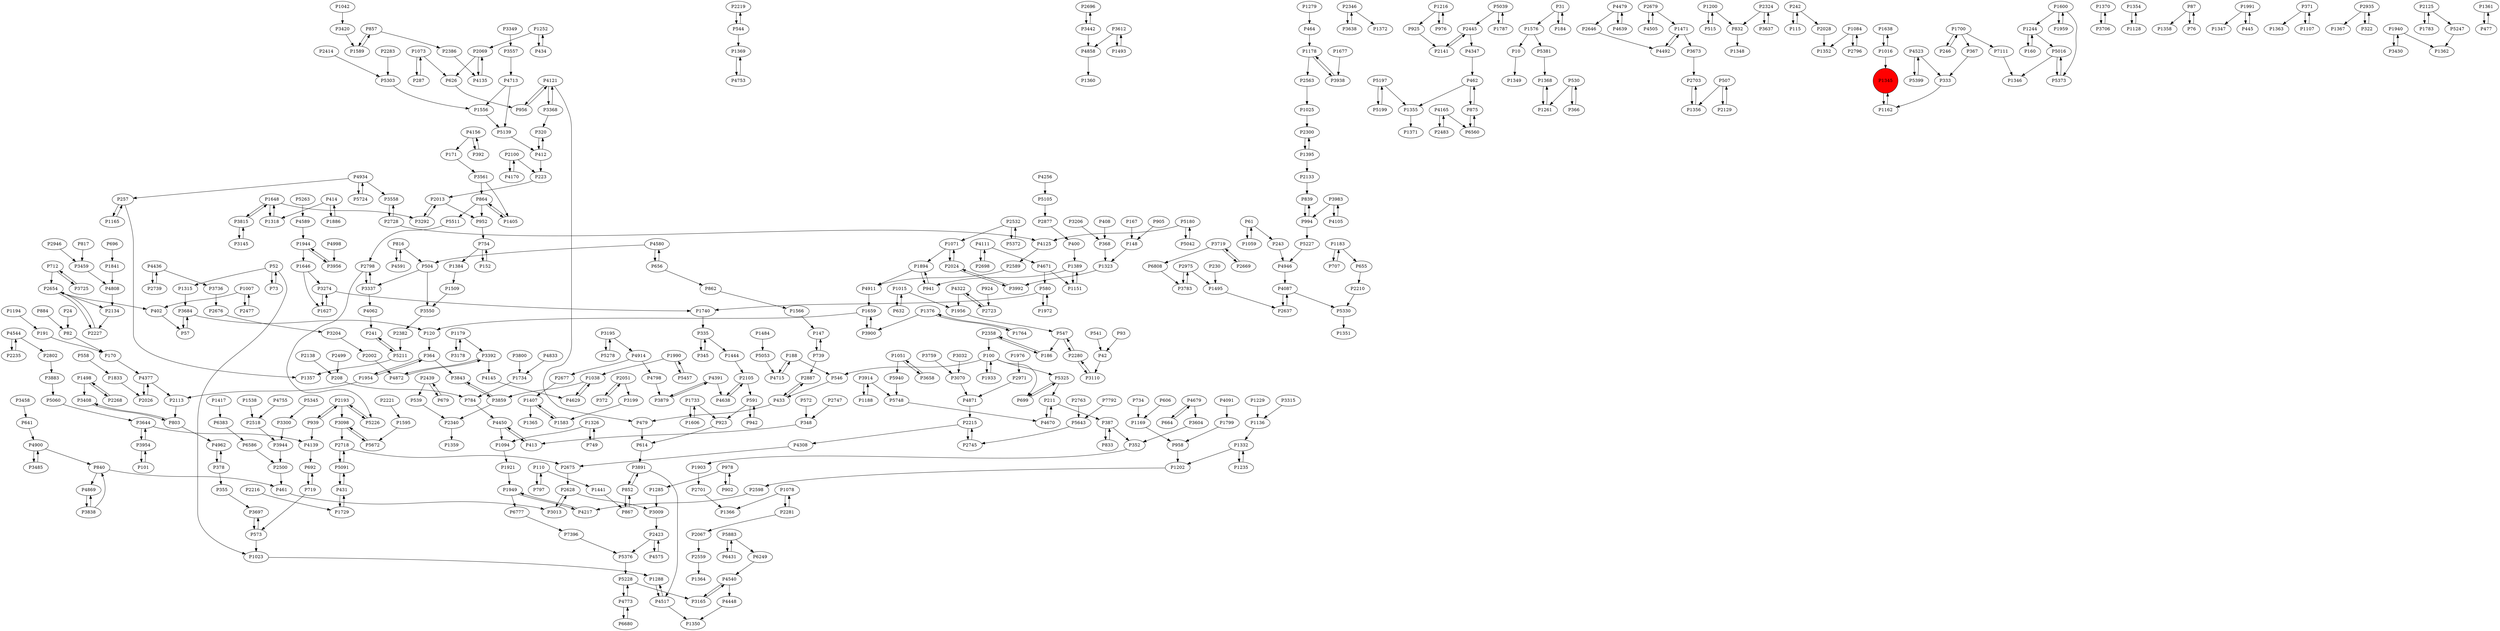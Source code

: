 digraph {
	P1498 -> P3408
	P1921 -> P1949
	P1648 -> P3815
	P2971 -> P4871
	P2728 -> P3558
	P591 -> P923
	P1315 -> P3684
	P2219 -> P544
	P5325 -> P699
	P2358 -> P100
	P816 -> P4591
	P368 -> P1323
	P5303 -> P1556
	P4962 -> P378
	P2802 -> P3883
	P2696 -> P3442
	P1007 -> P2477
	P6680 -> P4773
	P2300 -> P1395
	P3420 -> P1589
	P2346 -> P3638
	P3992 -> P2024
	P1165 -> P257
	P958 -> P1202
	P5197 -> P5199
	P4436 -> P3736
	P31 -> P1576
	P504 -> P3337
	P864 -> P5511
	P4575 -> P2423
	P3195 -> P5278
	P3783 -> P2975
	P939 -> P2193
	P3195 -> P4914
	P2703 -> P1356
	P816 -> P504
	P1646 -> P3274
	P1007 -> P402
	P167 -> P148
	P839 -> P994
	P5042 -> P5180
	P1376 -> P1764
	P3838 -> P840
	P2002 -> P4872
	P832 -> P1348
	P1252 -> P434
	P242 -> P115
	P4105 -> P3983
	P840 -> P461
	P2654 -> P2134
	P2141 -> P2445
	P4448 -> P1350
	P3954 -> P101
	P1638 -> P1016
	P5060 -> P3644
	P2701 -> P1366
	P2728 -> P4125
	P4391 -> P4638
	P1677 -> P3938
	P3900 -> P1659
	P4871 -> P2215
	P2134 -> P2227
	P3719 -> P6808
	P52 -> P1315
	P4377 -> P2113
	P1059 -> P61
	P4544 -> P2802
	P364 -> P1954
	P5376 -> P5228
	P2676 -> P3204
	P2679 -> P4505
	P530 -> P366
	P3883 -> P5060
	P335 -> P1444
	P5039 -> P1787
	P1179 -> P3392
	P5643 -> P2745
	P754 -> P1384
	P184 -> P31
	P1384 -> P1509
	P656 -> P862
	P1370 -> P3706
	P1355 -> P1371
	P1389 -> P1151
	P2227 -> P2654
	P2439 -> P539
	P5016 -> P5373
	P3891 -> P852
	P5199 -> P5197
	P4087 -> P2637
	P1354 -> P1128
	P1894 -> P941
	P4833 -> P1734
	P5373 -> P5016
	P739 -> P147
	P3199 -> P1583
	P42 -> P3110
	P1235 -> P1332
	P4121 -> P479
	P712 -> P2654
	P6431 -> P5883
	P3274 -> P1627
	P4125 -> P2589
	P2193 -> P5226
	P2382 -> P5211
	P160 -> P1244
	P2423 -> P5376
	P1471 -> P3673
	P4517 -> P1288
	P246 -> P1700
	P696 -> P1841
	P2281 -> P2067
	P414 -> P1318
	P5748 -> P4670
	P2423 -> P4575
	P803 -> P4962
	P3914 -> P1188
	P355 -> P3697
	P4217 -> P1949
	P1493 -> P3612
	P431 -> P1729
	P719 -> P573
	P2532 -> P5372
	P1509 -> P3550
	P1188 -> P3914
	P364 -> P3843
	P875 -> P6560
	P87 -> P1358
	P1600 -> P5373
	P547 -> P2280
	P412 -> P223
	P3644 -> P3954
	P4773 -> P6680
	P1073 -> P287
	P1991 -> P1347
	P3458 -> P641
	P862 -> P1566
	P378 -> P4962
	P4347 -> P462
	P867 -> P852
	P461 -> P3013
	P1071 -> P1894
	P2346 -> P1372
	P1949 -> P6777
	P1216 -> P925
	P371 -> P1363
	P2026 -> P4377
	P5016 -> P1346
	P4798 -> P3879
	P923 -> P614
	P864 -> P952
	P2563 -> P1025
	P857 -> P2386
	P1956 -> P547
	P994 -> P839
	P7396 -> P5376
	P100 -> P1933
	P952 -> P754
	P626 -> P956
	P367 -> P333
	P2105 -> P4638
	P387 -> P352
	P5226 -> P2193
	P1764 -> P1376
	P2268 -> P1498
	P352 -> P1903
	P2340 -> P1359
	P2280 -> P547
	P3337 -> P2798
	P2975 -> P1495
	P1200 -> P832
	P101 -> P3954
	P5278 -> P3195
	P4544 -> P2235
	P6586 -> P2500
	P1700 -> P246
	P3165 -> P4540
	P412 -> P320
	P1648 -> P3292
	P4934 -> P257
	P52 -> P73
	P1576 -> P10
	P4523 -> P333
	P3110 -> P2280
	P152 -> P754
	P3684 -> P120
	P2798 -> P3337
	P2935 -> P1367
	P4139 -> P692
	P3442 -> P2696
	P4540 -> P4448
	P4492 -> P1471
	P413 -> P4450
	P2628 -> P3013
	P4946 -> P4087
	P1051 -> P3658
	P2975 -> P3783
	P539 -> P2340
	P884 -> P82
	P1659 -> P3900
	P5511 -> P2798
	P3938 -> P1178
	P4638 -> P2105
	P994 -> P5227
	P5197 -> P1355
	P573 -> P3697
	P1740 -> P335
	P541 -> P42
	P387 -> P833
	P1538 -> P2518
	P2324 -> P832
	P1959 -> P1600
	P1933 -> P100
	P5372 -> P2532
	P3800 -> P1734
	P1733 -> P923
	P4170 -> P2100
	P4715 -> P188
	P5330 -> P1351
	P1183 -> P655
	P734 -> P1169
	P4713 -> P1556
	P1162 -> P1345
	P1498 -> P2268
	P3697 -> P573
	P3009 -> P2423
	P2935 -> P322
	P3838 -> P4869
	P110 -> P1441
	P2028 -> P1352
	P345 -> P335
	P3558 -> P2728
	P2069 -> P626
	P4934 -> P3558
	P2739 -> P4436
	P4145 -> P4629
	P902 -> P978
	P4377 -> P2026
	P4858 -> P1360
	P322 -> P2935
	P87 -> P76
	P2877 -> P400
	P1627 -> P3274
	P1025 -> P2300
	P606 -> P1169
	P580 -> P1740
	P1332 -> P1202
	P1903 -> P2701
	P1405 -> P864
	P580 -> P1972
	P1178 -> P3938
	P5091 -> P2718
	P515 -> P1200
	P5228 -> P4773
	P3719 -> P2669
	P1576 -> P5381
	P2013 -> P3292
	P333 -> P1162
	P1107 -> P371
	P3274 -> P1740
	P840 -> P4869
	P2518 -> P3944
	P1886 -> P414
	P976 -> P1216
	P1734 -> P784
	P4755 -> P2518
	P1566 -> P147
	P1094 -> P1921
	P1183 -> P707
	P2193 -> P3098
	P2113 -> P803
	P5105 -> P2877
	P171 -> P3561
	P3638 -> P2346
	P3983 -> P994
	P61 -> P243
	P186 -> P2358
	P3658 -> P1051
	P797 -> P110
	P3612 -> P1493
	P57 -> P3684
	P5180 -> P5042
	P1589 -> P857
	P1178 -> P2563
	P504 -> P3550
	P1084 -> P2796
	P230 -> P1495
	P3612 -> P4858
	P4679 -> P664
	P1833 -> P2026
	P392 -> P4156
	P4135 -> P2069
	P2747 -> P348
	P5724 -> P4934
	P2483 -> P4165
	P5228 -> P3165
	P3684 -> P57
	P5325 -> P211
	P6383 -> P6586
	P2105 -> P591
	P462 -> P875
	P371 -> P1107
	P875 -> P462
	P4872 -> P3392
	P241 -> P5211
	P2589 -> P4911
	P4087 -> P5330
	P4869 -> P3838
	P2215 -> P2745
	P4436 -> P2739
	P1261 -> P1368
	P1940 -> P1362
	P100 -> P699
	P1700 -> P7111
	P2532 -> P1071
	P2654 -> P2227
	P3706 -> P1370
	P942 -> P591
	P3604 -> P352
	P3983 -> P4105
	P2283 -> P5303
	P655 -> P2210
	P572 -> P348
	P3815 -> P3145
	P3954 -> P3644
	P3098 -> P2718
	P3944 -> P2500
	P5883 -> P6249
	P2051 -> P3199
	P335 -> P345
	P4165 -> P2483
	P2646 -> P4492
	P208 -> P784
	P400 -> P1389
	P147 -> P739
	P1202 -> P2598
	P2013 -> P952
	P3430 -> P1940
	P1395 -> P2133
	P924 -> P2723
	P3736 -> P2676
	P3408 -> P803
	P3032 -> P3070
	P4591 -> P816
	P1023 -> P1288
	P2100 -> P4170
	P4934 -> P5724
	P1583 -> P1407
	P2215 -> P4308
	P3879 -> P4391
	P1729 -> P431
	P4165 -> P6560
	P5211 -> P1357
	P1051 -> P5940
	P3759 -> P3070
	P348 -> P413
	P1318 -> P1648
	P1700 -> P367
	P2669 -> P3719
	P2216 -> P1729
	P188 -> P546
	P100 -> P546
	P3315 -> P1136
	P93 -> P42
	P1894 -> P4911
	P1799 -> P958
	P2718 -> P2675
	P4713 -> P5139
	P4479 -> P2646
	P3392 -> P4872
	P1733 -> P1606
	P2598 -> P4217
	P3337 -> P4062
	P1990 -> P1038
	P1038 -> P4629
	P1361 -> P477
	P3368 -> P320
	P3914 -> P5748
	P3815 -> P1648
	P414 -> P1886
	P462 -> P1355
	P1783 -> P2125
	P2745 -> P2215
	P1015 -> P1956
	P2386 -> P4135
	P5039 -> P2445
	P434 -> P1252
	P507 -> P1356
	P2500 -> P461
	P1556 -> P5139
	P1252 -> P2069
	P3859 -> P2340
	P817 -> P3459
	P3204 -> P2002
	P864 -> P1405
	P1659 -> P120
	P148 -> P1323
	P100 -> P5325
	P2281 -> P1078
	P5883 -> P6431
	P1084 -> P1352
	P4911 -> P1659
	P1015 -> P632
	P188 -> P4715
	P1787 -> P5039
	P1326 -> P749
	P905 -> P148
	P431 -> P5091
	P784 -> P4450
	P2439 -> P679
	P5227 -> P4946
	P2024 -> P3992
	P2718 -> P5091
	P4900 -> P840
	P4998 -> P3956
	P2887 -> P433
	P1326 -> P1094
	P2193 -> P939
	P3725 -> P712
	P1244 -> P160
	P530 -> P1261
	P1595 -> P5672
	P1648 -> P1318
	P4580 -> P656
	P76 -> P87
	P2763 -> P5643
	P3557 -> P4713
	P320 -> P412
	P1136 -> P1332
	P402 -> P57
	P2477 -> P1007
	P4589 -> P1944
	P5053 -> P4715
	P4111 -> P2698
	P61 -> P1059
	P1949 -> P4217
	P573 -> P1023
	P5381 -> P1368
	P3442 -> P4858
	P1368 -> P1261
	P4629 -> P1038
	P2280 -> P3110
	P4091 -> P1799
	P3485 -> P4900
	P2698 -> P4111
	P4580 -> P504
	P1441 -> P867
	P1244 -> P5016
	P2798 -> P5226
	P978 -> P902
	P257 -> P1165
	P1279 -> P464
	P3013 -> P2628
	P3145 -> P3815
	P3070 -> P4871
	P978 -> P1285
	P4773 -> P5228
	P707 -> P1183
	P1016 -> P1345
	P3673 -> P2703
	P4450 -> P413
	P2559 -> P1364
	P1600 -> P1959
	P5457 -> P1990
	P4517 -> P1350
	P2024 -> P1071
	P1954 -> P2113
	P3459 -> P4808
	P2358 -> P186
	P3956 -> P1944
	P546 -> P433
	P52 -> P1023
	P1495 -> P2637
	P211 -> P387
	P2445 -> P4347
	P1078 -> P1366
	P1395 -> P2300
	P6777 -> P7396
	P1332 -> P1235
	P4322 -> P2723
	P939 -> P4139
	P692 -> P719
	P656 -> P4580
	P544 -> P2219
	P1940 -> P3430
	P372 -> P2051
	P5263 -> P4589
	P1194 -> P191
	P1285 -> P3009
	P4156 -> P392
	P1646 -> P1627
	P445 -> P1991
	P1229 -> P1136
	P2125 -> P1783
	P3561 -> P1405
	P2677 -> P1407
	P544 -> P1369
	P1169 -> P958
	P4322 -> P1956
	P1216 -> P976
	P1369 -> P4753
	P464 -> P1178
	P2138 -> P208
	P6249 -> P4540
	P3891 -> P4517
	P4391 -> P3879
	P4900 -> P3485
	P2499 -> P208
	P3098 -> P5672
	P287 -> P1073
	P3859 -> P3843
	P4062 -> P241
	P433 -> P2887
	P591 -> P942
	P1016 -> P1638
	P4753 -> P1369
	P6808 -> P3783
	P170 -> P4377
	P2679 -> P1471
	P3644 -> P4139
	P4679 -> P3604
	P4808 -> P2134
	P5211 -> P241
	P1976 -> P2971
	P2210 -> P5330
	P477 -> P1361
	P2723 -> P4322
	P3349 -> P3557
	P3561 -> P864
	P2414 -> P5303
	P257 -> P1357
	P833 -> P387
	P712 -> P3725
	P1323 -> P3992
	P614 -> P3891
	P110 -> P797
	P4671 -> P1151
	P2100 -> P223
	P749 -> P1326
	P3368 -> P4121
	P1345 -> P1162
	P1841 -> P4808
	P433 -> P479
	P4505 -> P2679
	P754 -> P152
	P2445 -> P2141
	P699 -> P5325
	P82 -> P170
	P1356 -> P2703
	P4121 -> P3368
	P4121 -> P956
	P1954 -> P364
	P4256 -> P5105
	P3206 -> P368
	P547 -> P186
	P2051 -> P372
	P857 -> P1589
	P1151 -> P1389
	P191 -> P170
	P73 -> P52
	P1071 -> P2024
	P5091 -> P431
	P1200 -> P515
	P3392 -> P4145
	P739 -> P2887
	P5139 -> P412
	P4111 -> P4671
	P4671 -> P580
	P408 -> P368
	P803 -> P3408
	P1991 -> P445
	P3637 -> P2324
	P7792 -> P5643
	P120 -> P364
	P479 -> P614
	P10 -> P1349
	P852 -> P867
	P5247 -> P1362
	P1179 -> P3178
	P3292 -> P2013
	P1606 -> P1733
	P31 -> P184
	P24 -> P82
	P2125 -> P5247
	P1042 -> P3420
	P1128 -> P1354
	P243 -> P4946
	P4639 -> P4479
	P2129 -> P507
	P378 -> P355
	P1484 -> P5053
	P1471 -> P4492
	P4450 -> P1094
	P1944 -> P3956
	P1990 -> P5457
	P1417 -> P6383
	P558 -> P1833
	P719 -> P692
	P4479 -> P4639
	P2637 -> P4087
	P2324 -> P3637
	P115 -> P242
	P925 -> P2141
	P2654 -> P402
	P2067 -> P2559
	P2946 -> P3459
	P1600 -> P1244
	P2235 -> P4544
	P2796 -> P1084
	P5399 -> P4523
	P4523 -> P5399
	P3550 -> P2382
	P1407 -> P1365
	P366 -> P530
	P507 -> P2129
	P242 -> P2028
	P2221 -> P1595
	P5672 -> P3098
	P4156 -> P171
	P679 -> P2439
	P3178 -> P1179
	P1389 -> P941
	P5940 -> P5748
	P1038 -> P3859
	P956 -> P4121
	P6560 -> P875
	P2133 -> P839
	P4670 -> P211
	P5345 -> P3300
	P2675 -> P2628
	P1444 -> P2105
	P1078 -> P2281
	P2069 -> P4135
	P4914 -> P2677
	P1972 -> P580
	P5180 -> P4125
	P664 -> P4679
	P641 -> P4900
	P1376 -> P3900
	P7111 -> P1346
	P223 -> P2013
	P3843 -> P3859
	P941 -> P1894
	P1073 -> P626
	P1407 -> P1583
	P1944 -> P1646
	P852 -> P3891
	P211 -> P4670
	P1288 -> P4517
	P4540 -> P3165
	P632 -> P1015
	P2628 -> P3009
	P4308 -> P2675
	P3300 -> P3944
	P4914 -> P4798
	P1345 [shape=circle]
	P1345 [style=filled]
	P1345 [fillcolor=red]
}